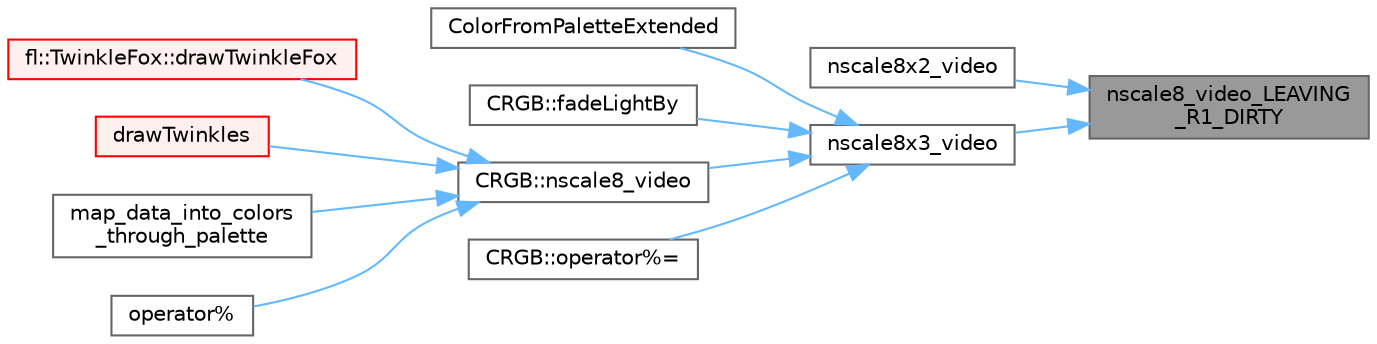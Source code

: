 digraph "nscale8_video_LEAVING_R1_DIRTY"
{
 // INTERACTIVE_SVG=YES
 // LATEX_PDF_SIZE
  bgcolor="transparent";
  edge [fontname=Helvetica,fontsize=10,labelfontname=Helvetica,labelfontsize=10];
  node [fontname=Helvetica,fontsize=10,shape=box,height=0.2,width=0.4];
  rankdir="RL";
  Node1 [id="Node000001",label="nscale8_video_LEAVING\l_R1_DIRTY",height=0.2,width=0.4,color="gray40", fillcolor="grey60", style="filled", fontcolor="black",tooltip="In place modifying version of scale8_video() that does not clean up the R1 register on AVR."];
  Node1 -> Node2 [id="edge1_Node000001_Node000002",dir="back",color="steelblue1",style="solid",tooltip=" "];
  Node2 [id="Node000002",label="nscale8x2_video",height=0.2,width=0.4,color="grey40", fillcolor="white", style="filled",URL="$d0/da8/group___scaling_ga4204edd4a3f8aac7124a10f1f5cfccfe.html#ga4204edd4a3f8aac7124a10f1f5cfccfe",tooltip="Scale two one-byte values by a third one, which is treated as the numerator of a fraction whose demom..."];
  Node1 -> Node3 [id="edge2_Node000001_Node000003",dir="back",color="steelblue1",style="solid",tooltip=" "];
  Node3 [id="Node000003",label="nscale8x3_video",height=0.2,width=0.4,color="grey40", fillcolor="white", style="filled",URL="$d0/da8/group___scaling_ga700b7f510f32e8c91385093c436c27d9.html#ga700b7f510f32e8c91385093c436c27d9",tooltip="Scale three one-byte values by a fourth one, which is treated as the numerator of a fraction whose de..."];
  Node3 -> Node4 [id="edge3_Node000003_Node000004",dir="back",color="steelblue1",style="solid",tooltip=" "];
  Node4 [id="Node000004",label="ColorFromPaletteExtended",height=0.2,width=0.4,color="grey40", fillcolor="white", style="filled",URL="$d2/d73/group___palette_colors_ga59c2f3e8a12b9eef789c37ae4d5f0182.html#ga59c2f3e8a12b9eef789c37ae4d5f0182",tooltip="Same as ColorFromPalette, but higher precision."];
  Node3 -> Node5 [id="edge4_Node000003_Node000005",dir="back",color="steelblue1",style="solid",tooltip=" "];
  Node5 [id="Node000005",label="CRGB::fadeLightBy",height=0.2,width=0.4,color="grey40", fillcolor="white", style="filled",URL="$d7/d82/struct_c_r_g_b_a3b098899b112c2c9a7ad7490992e0d84.html#a3b098899b112c2c9a7ad7490992e0d84",tooltip="fadeLightBy is a synonym for nscale8_video(), as a fade instead of a scale"];
  Node3 -> Node6 [id="edge5_Node000003_Node000006",dir="back",color="steelblue1",style="solid",tooltip=" "];
  Node6 [id="Node000006",label="CRGB::nscale8_video",height=0.2,width=0.4,color="grey40", fillcolor="white", style="filled",URL="$d7/d82/struct_c_r_g_b_a0441d6094ab8f98d800ec789c36b4461.html#a0441d6094ab8f98d800ec789c36b4461",tooltip="Scale down a RGB to N/256ths of it's current brightness using \"video\" dimming rules."];
  Node6 -> Node7 [id="edge6_Node000006_Node000007",dir="back",color="steelblue1",style="solid",tooltip=" "];
  Node7 [id="Node000007",label="fl::TwinkleFox::drawTwinkleFox",height=0.2,width=0.4,color="red", fillcolor="#FFF0F0", style="filled",URL="$de/db5/classfl_1_1_twinkle_fox_a67375829d0da55e17d3f74ac9817914d.html#a67375829d0da55e17d3f74ac9817914d",tooltip=" "];
  Node6 -> Node9 [id="edge7_Node000006_Node000009",dir="back",color="steelblue1",style="solid",tooltip=" "];
  Node9 [id="Node000009",label="drawTwinkles",height=0.2,width=0.4,color="red", fillcolor="#FFF0F0", style="filled",URL="$d4/dd0/_twinkle_fox_8ino_a6d0a3407d4b43c23c7bdd4aac9fc76fd.html#a6d0a3407d4b43c23c7bdd4aac9fc76fd",tooltip=" "];
  Node6 -> Node11 [id="edge8_Node000006_Node000011",dir="back",color="steelblue1",style="solid",tooltip=" "];
  Node11 [id="Node000011",label="map_data_into_colors\l_through_palette",height=0.2,width=0.4,color="grey40", fillcolor="white", style="filled",URL="$d2/d73/group___palette_colors_gaf34a692bbec05b697dc9c06d8bb0f74f.html#gaf34a692bbec05b697dc9c06d8bb0f74f",tooltip="Maps an array of palette color indexes into an array of LED colors."];
  Node6 -> Node12 [id="edge9_Node000006_Node000012",dir="back",color="steelblue1",style="solid",tooltip=" "];
  Node12 [id="Node000012",label="operator%",height=0.2,width=0.4,color="grey40", fillcolor="white", style="filled",URL="$db/d87/group___pixel_types_ga3dab64b7dfff8c31e3ec8c3c20eec465.html#ga3dab64b7dfff8c31e3ec8c3c20eec465",tooltip="Scale using CRGB::nscale8_video()"];
  Node3 -> Node13 [id="edge10_Node000003_Node000013",dir="back",color="steelblue1",style="solid",tooltip=" "];
  Node13 [id="Node000013",label="CRGB::operator%=",height=0.2,width=0.4,color="grey40", fillcolor="white", style="filled",URL="$d7/d82/struct_c_r_g_b_ac7a79509725b4d54f710e757a15f2a97.html#ac7a79509725b4d54f710e757a15f2a97",tooltip="%= is a synonym for nscale8_video()."];
}
